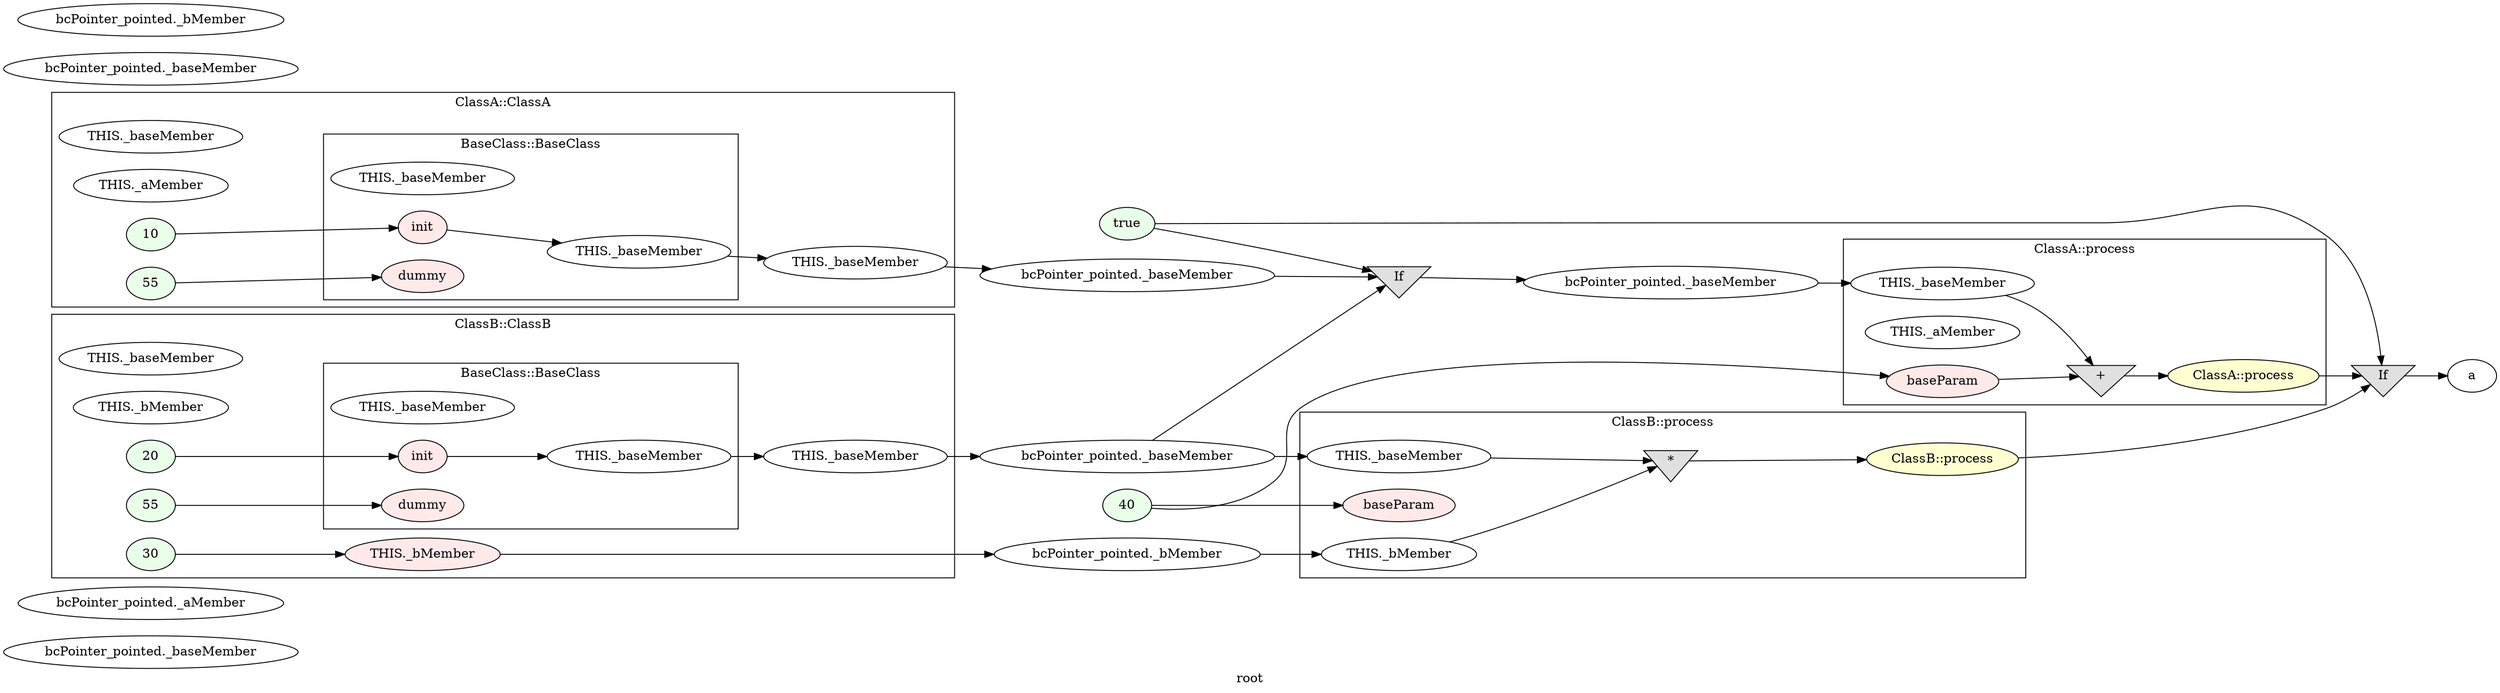 digraph G
{
rankdir=LR;
label = "root";
	node_000037 [ label = "bcPointer_pointed._baseMember", startingline=49 ]
	node_000038 [ label = "bcPointer_pointed._aMember", startingline=49 ]
	node_000048 [ label = "bcPointer_pointed._baseMember", startingline=49 ]
	node_000049 [ label = "bcPointer_pointed._baseMember", startingline=53 ]
	node_000050 [ label = "bcPointer_pointed._bMember", startingline=53 ]
	node_000062 [ label = "bcPointer_pointed._bMember", startingline=53 ]
	node_000064 [ label = "bcPointer_pointed._baseMember", startingline=52 ]
	node_000065 [ label = "true", style=filled, fillcolor="#E9FFE9", startingline=47 ]
	node_000066 [ label = "If", shape=invtriangle, style=filled, fillcolor="#E0E0E0", startingline=47 ]
	node_000067 [ label = "bcPointer_pointed._baseMember", startingline=47 ]
	node_000068 [ label = "40", style=filled, fillcolor="#E9FFE9", startingline=56 ]
	node_000079 [ label = "If", shape=invtriangle, style=filled, fillcolor="#E0E0E0", startingline=56 ]
	node_000080 [ label = "a", startingline=56 ]
subgraph cluster_32 {
label = "ClassA::ClassA";
parent = "G";
startingline = 49;
	node_000039 [ label = "THIS._baseMember", startingline=20 ]
	node_000040 [ label = "THIS._aMember", startingline=20 ]
	node_000041 [ label = "10", style=filled, fillcolor="#E9FFE9", startingline=20 ]
	node_000042 [ label = "55", style=filled, fillcolor="#E9FFE9", startingline=20 ]
	node_000043 [ label = "THIS._baseMember", startingline=20 ]
subgraph cluster_33 {
label = "BaseClass::BaseClass";
parent = "cluster_32";
startingline = 20;
	node_000044 [ label = "THIS._baseMember", startingline=7 ]
	node_000045 [ label = "init", style=filled, fillcolor="#FFE9E9", startingline=7 ]
	node_000046 [ label = "dummy", style=filled, fillcolor="#FFE9E9", startingline=7 ]
	node_000047 [ label = "THIS._baseMember", startingline=9 ]
}
}
subgraph cluster_34 {
label = "ClassB::ClassB";
parent = "G";
startingline = 53;
	node_000051 [ label = "THIS._baseMember", startingline=34 ]
	node_000052 [ label = "THIS._bMember", startingline=34 ]
	node_000053 [ label = "20", style=filled, fillcolor="#E9FFE9", startingline=34 ]
	node_000054 [ label = "55", style=filled, fillcolor="#E9FFE9", startingline=34 ]
	node_000055 [ label = "THIS._baseMember", startingline=34 ]
	node_000056 [ label = "30", style=filled, fillcolor="#E9FFE9", startingline=34 ]
	node_000057 [ label = "THIS._bMember", style=filled, fillcolor="#FFE9E9", startingline=34 ]
subgraph cluster_35 {
label = "BaseClass::BaseClass";
parent = "cluster_34";
startingline = 34;
	node_000058 [ label = "THIS._baseMember", startingline=7 ]
	node_000059 [ label = "init", style=filled, fillcolor="#FFE9E9", startingline=7 ]
	node_000060 [ label = "dummy", style=filled, fillcolor="#FFE9E9", startingline=7 ]
	node_000061 [ label = "THIS._baseMember", startingline=9 ]
}
}
subgraph cluster_36 {
label = "ClassA::process";
parent = "G";
startingline = 56;
	node_000069 [ label = "THIS._baseMember", startingline=23 ]
	node_000070 [ label = "THIS._aMember", startingline=23 ]
	node_000071 [ label = "baseParam", style=filled, fillcolor="#FFE9E9", startingline=23 ]
	node_000072 [ label = "+", shape=invtriangle, style=filled, fillcolor="#E0E0E0", startingline=25 ]
	node_000073 [ label = "ClassA::process", style=filled, fillcolor="#FFFFD0", startingline=25 ]
}
subgraph cluster_37 {
label = "ClassB::process";
parent = "G";
startingline = 56;
	node_000074 [ label = "THIS._baseMember", startingline=37 ]
	node_000075 [ label = "THIS._bMember", startingline=37 ]
	node_000076 [ label = "baseParam", style=filled, fillcolor="#FFE9E9", startingline=37 ]
	node_000077 [ label = "*", shape=invtriangle, style=filled, fillcolor="#E0E0E0", startingline=39 ]
	node_000078 [ label = "ClassB::process", style=filled, fillcolor="#FFFFD0", startingline=39 ]
}
	node_000048 -> node_000066
	node_000062 -> node_000075
	node_000064 -> node_000066
	node_000064 -> node_000074
	node_000065 -> node_000066
	node_000065 -> node_000079
	node_000066 -> node_000067
	node_000067 -> node_000069
	node_000068 -> node_000071
	node_000068 -> node_000076
	node_000079 -> node_000080
	node_000041 -> node_000045
	node_000042 -> node_000046
	node_000043 -> node_000048
	node_000045 -> node_000047
	node_000047 -> node_000043
	node_000053 -> node_000059
	node_000054 -> node_000060
	node_000055 -> node_000064
	node_000056 -> node_000057
	node_000057 -> node_000062
	node_000059 -> node_000061
	node_000061 -> node_000055
	node_000069 -> node_000072
	node_000071 -> node_000072
	node_000072 -> node_000073
	node_000073 -> node_000079
	node_000074 -> node_000077
	node_000075 -> node_000077
	node_000077 -> node_000078
	node_000078 -> node_000079
}
